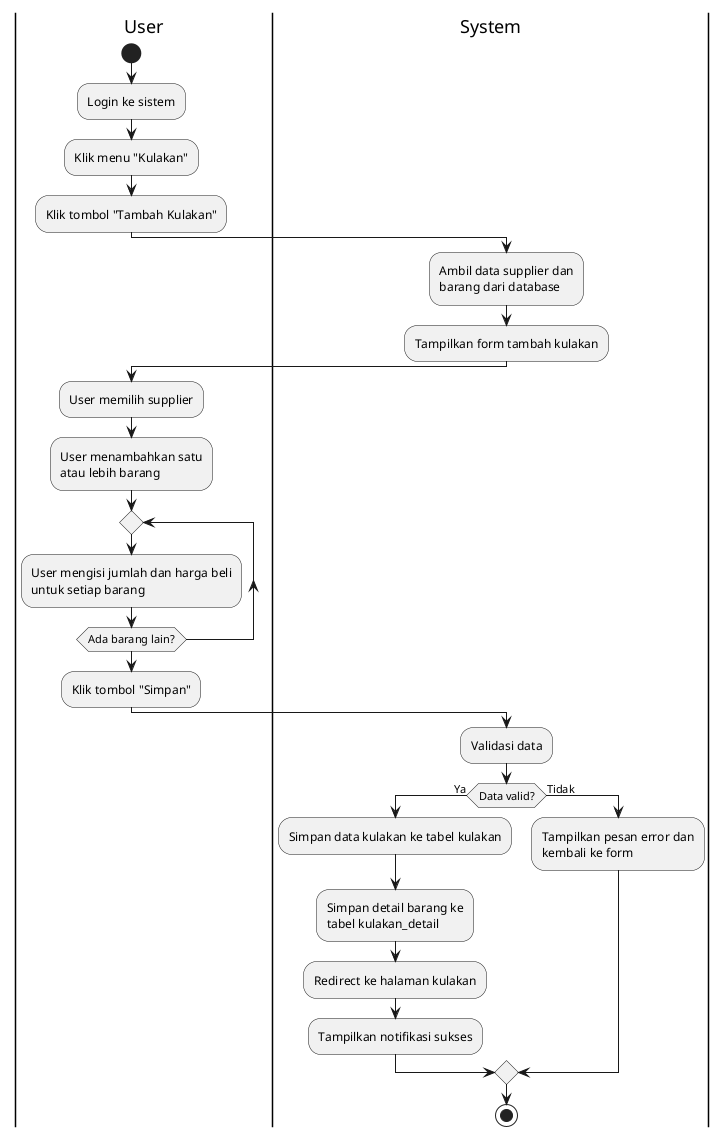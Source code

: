 @startuml
|User|
start
:Login ke sistem;
:Klik menu "Kulakan";
:Klik tombol "Tambah Kulakan";

|System|
:Ambil data supplier dan\nbarang dari database;
:Tampilkan form tambah kulakan;

|User|
:User memilih supplier;
:User menambahkan satu\natau lebih barang;

repeat
  :User mengisi jumlah dan harga beli\nuntuk setiap barang;
repeat while (Ada barang lain?)

:Klik tombol "Simpan";

|System|
:Validasi data;
if (Data valid?) then (Ya)
  :Simpan data kulakan ke tabel kulakan;
  :Simpan detail barang ke\ntabel kulakan_detail;
  :Redirect ke halaman kulakan;
  :Tampilkan notifikasi sukses;
else (Tidak)
  :Tampilkan pesan error dan\nkembali ke form;
endif

stop
@enduml